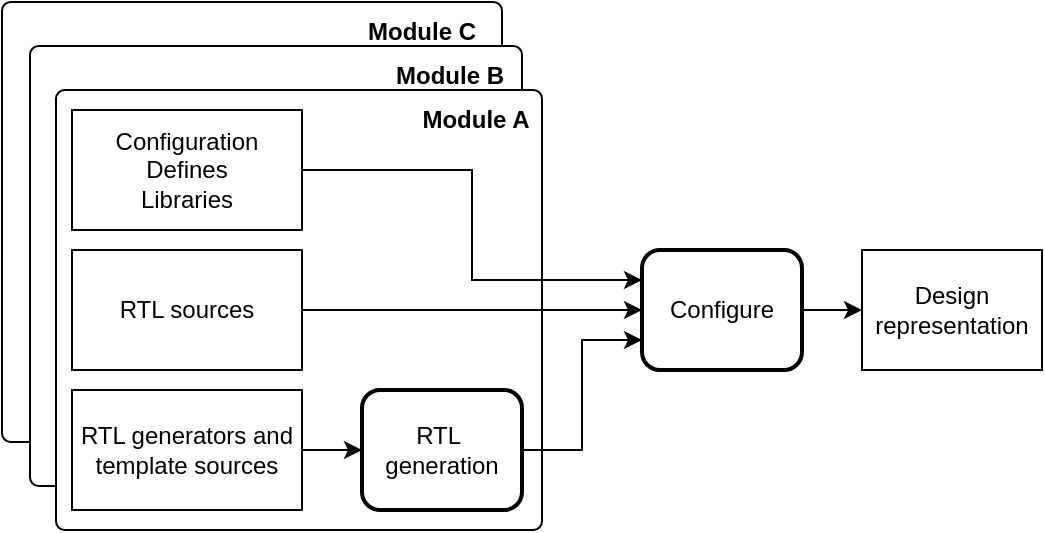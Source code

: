<mxfile version="21.6.5" type="device" pages="9">
  <diagram name="RTL" id="B0yNDXRq8wvSZkkPDZ4h">
    <mxGraphModel dx="968" dy="2349" grid="1" gridSize="10" guides="1" tooltips="1" connect="1" arrows="1" fold="1" page="1" pageScale="1" pageWidth="827" pageHeight="1169" math="0" shadow="0">
      <root>
        <mxCell id="0" />
        <mxCell id="1" parent="0" />
        <mxCell id="Z4VkokxyRcRMqYuDKTM2-3" value="" style="rounded=1;whiteSpace=wrap;html=1;arcSize=2;" parent="1" vertex="1">
          <mxGeometry x="60" y="-4" width="250" height="220" as="geometry" />
        </mxCell>
        <mxCell id="Z4VkokxyRcRMqYuDKTM2-2" value="" style="rounded=1;whiteSpace=wrap;html=1;arcSize=2;" parent="1" vertex="1">
          <mxGeometry x="74" y="18" width="246" height="220" as="geometry" />
        </mxCell>
        <mxCell id="Z4VkokxyRcRMqYuDKTM2-1" value="" style="rounded=1;whiteSpace=wrap;html=1;arcSize=2;" parent="1" vertex="1">
          <mxGeometry x="87" y="40" width="243" height="220" as="geometry" />
        </mxCell>
        <mxCell id="qXFSU8tJZclAv1oWG27S-12" style="edgeStyle=orthogonalEdgeStyle;rounded=0;orthogonalLoop=1;jettySize=auto;html=1;exitX=1;exitY=0.5;exitDx=0;exitDy=0;entryX=0;entryY=0.75;entryDx=0;entryDy=0;" parent="1" source="qXFSU8tJZclAv1oWG27S-3" target="PfZy2kw3USagzh-RdwVe-1" edge="1">
          <mxGeometry relative="1" as="geometry">
            <mxPoint x="360" y="165" as="targetPoint" />
          </mxGeometry>
        </mxCell>
        <mxCell id="qXFSU8tJZclAv1oWG27S-3" value="RTL&amp;nbsp; generation" style="rounded=1;whiteSpace=wrap;html=1;strokeWidth=2;" parent="1" vertex="1">
          <mxGeometry x="240" y="190" width="80" height="60" as="geometry" />
        </mxCell>
        <mxCell id="qXFSU8tJZclAv1oWG27S-5" style="edgeStyle=orthogonalEdgeStyle;rounded=0;orthogonalLoop=1;jettySize=auto;html=1;exitX=1;exitY=0.5;exitDx=0;exitDy=0;entryX=0;entryY=0.5;entryDx=0;entryDy=0;" parent="1" source="qXFSU8tJZclAv1oWG27S-4" target="qXFSU8tJZclAv1oWG27S-3" edge="1">
          <mxGeometry relative="1" as="geometry" />
        </mxCell>
        <mxCell id="qXFSU8tJZclAv1oWG27S-4" value="RTL generators and template sources" style="rounded=0;whiteSpace=wrap;html=1;" parent="1" vertex="1">
          <mxGeometry x="95" y="190" width="115" height="60" as="geometry" />
        </mxCell>
        <mxCell id="qXFSU8tJZclAv1oWG27S-11" style="edgeStyle=orthogonalEdgeStyle;rounded=0;orthogonalLoop=1;jettySize=auto;html=1;exitX=1;exitY=0.5;exitDx=0;exitDy=0;entryX=0;entryY=0.5;entryDx=0;entryDy=0;" parent="1" source="qXFSU8tJZclAv1oWG27S-6" target="PfZy2kw3USagzh-RdwVe-1" edge="1">
          <mxGeometry relative="1" as="geometry">
            <mxPoint x="360" y="150" as="targetPoint" />
          </mxGeometry>
        </mxCell>
        <mxCell id="qXFSU8tJZclAv1oWG27S-6" value="RTL sources" style="rounded=0;whiteSpace=wrap;html=1;" parent="1" vertex="1">
          <mxGeometry x="95" y="120" width="115" height="60" as="geometry" />
        </mxCell>
        <mxCell id="qXFSU8tJZclAv1oWG27S-10" style="edgeStyle=orthogonalEdgeStyle;rounded=0;orthogonalLoop=1;jettySize=auto;html=1;exitX=1;exitY=0.5;exitDx=0;exitDy=0;entryX=0;entryY=0.25;entryDx=0;entryDy=0;" parent="1" source="qXFSU8tJZclAv1oWG27S-7" target="PfZy2kw3USagzh-RdwVe-1" edge="1">
          <mxGeometry relative="1" as="geometry">
            <mxPoint x="360" y="135" as="targetPoint" />
          </mxGeometry>
        </mxCell>
        <mxCell id="qXFSU8tJZclAv1oWG27S-7" value="Configuration&lt;br&gt;Defines&lt;br&gt;Libraries" style="rounded=0;whiteSpace=wrap;html=1;" parent="1" vertex="1">
          <mxGeometry x="95" y="50" width="115" height="60" as="geometry" />
        </mxCell>
        <mxCell id="Z4VkokxyRcRMqYuDKTM2-4" value="Module A" style="text;strokeColor=none;align=center;fillColor=none;html=1;verticalAlign=middle;whiteSpace=wrap;rounded=0;fontStyle=1" parent="1" vertex="1">
          <mxGeometry x="267" y="40" width="60" height="30" as="geometry" />
        </mxCell>
        <mxCell id="Z4VkokxyRcRMqYuDKTM2-5" value="Module B" style="text;strokeColor=none;align=center;fillColor=none;html=1;verticalAlign=middle;whiteSpace=wrap;rounded=0;fontStyle=1" parent="1" vertex="1">
          <mxGeometry x="254" y="18" width="60" height="30" as="geometry" />
        </mxCell>
        <mxCell id="Z4VkokxyRcRMqYuDKTM2-6" value="Module C" style="text;strokeColor=none;align=center;fillColor=none;html=1;verticalAlign=middle;whiteSpace=wrap;rounded=0;fontStyle=1" parent="1" vertex="1">
          <mxGeometry x="240" y="-4" width="60" height="30" as="geometry" />
        </mxCell>
        <mxCell id="PfZy2kw3USagzh-RdwVe-4" style="edgeStyle=orthogonalEdgeStyle;rounded=0;orthogonalLoop=1;jettySize=auto;html=1;exitX=1;exitY=0.5;exitDx=0;exitDy=0;" parent="1" source="PfZy2kw3USagzh-RdwVe-1" target="PfZy2kw3USagzh-RdwVe-2" edge="1">
          <mxGeometry relative="1" as="geometry" />
        </mxCell>
        <mxCell id="PfZy2kw3USagzh-RdwVe-1" value="Configure" style="rounded=1;whiteSpace=wrap;html=1;strokeWidth=2;" parent="1" vertex="1">
          <mxGeometry x="380" y="120" width="80" height="60" as="geometry" />
        </mxCell>
        <mxCell id="PfZy2kw3USagzh-RdwVe-2" value="Design representation" style="rounded=1;whiteSpace=wrap;html=1;arcSize=0;" parent="1" vertex="1">
          <mxGeometry x="490" y="120" width="90" height="60" as="geometry" />
        </mxCell>
      </root>
    </mxGraphModel>
  </diagram>
  <diagram id="n8waiOgV3sGYRA2qFpI3" name="DFT">
    <mxGraphModel dx="968" dy="1180" grid="1" gridSize="10" guides="1" tooltips="1" connect="1" arrows="1" fold="1" page="1" pageScale="1" pageWidth="827" pageHeight="1169" math="0" shadow="0">
      <root>
        <mxCell id="0" />
        <mxCell id="1" parent="0" />
        <mxCell id="MOwKaSTvNnvU9aCQNDsC-2" value="DFT insertion" style="rounded=1;whiteSpace=wrap;html=1;strokeWidth=2;" parent="1" vertex="1">
          <mxGeometry x="440" y="310" width="80" height="60" as="geometry" />
        </mxCell>
        <mxCell id="R_bGWo1IctHO77o3UZKh-1" style="edgeStyle=orthogonalEdgeStyle;rounded=0;orthogonalLoop=1;jettySize=auto;html=1;exitX=1;exitY=0.5;exitDx=0;exitDy=0;entryX=0;entryY=0.5;entryDx=0;entryDy=0;" parent="1" source="MOwKaSTvNnvU9aCQNDsC-3" target="MOwKaSTvNnvU9aCQNDsC-2" edge="1">
          <mxGeometry relative="1" as="geometry" />
        </mxCell>
        <mxCell id="MOwKaSTvNnvU9aCQNDsC-3" value="Design representation" style="rounded=1;whiteSpace=wrap;html=1;arcSize=0;" parent="1" vertex="1">
          <mxGeometry x="310" y="310" width="90" height="60" as="geometry" />
        </mxCell>
      </root>
    </mxGraphModel>
  </diagram>
  <diagram name="Verif" id="YTs5L5ShLKBmyGkys1MM">
    <mxGraphModel dx="968" dy="2352" grid="1" gridSize="10" guides="1" tooltips="1" connect="1" arrows="1" fold="1" page="1" pageScale="1" pageWidth="827" pageHeight="1169" math="0" shadow="0">
      <root>
        <mxCell id="HUFgmtWyVbxiF6egx3v9-0" />
        <mxCell id="HUFgmtWyVbxiF6egx3v9-1" parent="HUFgmtWyVbxiF6egx3v9-0" />
        <mxCell id="HUFgmtWyVbxiF6egx3v9-2" value="" style="rounded=1;whiteSpace=wrap;html=1;arcSize=2;" vertex="1" parent="HUFgmtWyVbxiF6egx3v9-1">
          <mxGeometry x="60" y="-4" width="250" height="220" as="geometry" />
        </mxCell>
        <mxCell id="HUFgmtWyVbxiF6egx3v9-3" value="" style="rounded=1;whiteSpace=wrap;html=1;arcSize=2;" vertex="1" parent="HUFgmtWyVbxiF6egx3v9-1">
          <mxGeometry x="74" y="18" width="246" height="220" as="geometry" />
        </mxCell>
        <mxCell id="HUFgmtWyVbxiF6egx3v9-4" value="" style="rounded=1;whiteSpace=wrap;html=1;arcSize=2;" vertex="1" parent="HUFgmtWyVbxiF6egx3v9-1">
          <mxGeometry x="87" y="40" width="243" height="220" as="geometry" />
        </mxCell>
        <mxCell id="HUFgmtWyVbxiF6egx3v9-5" style="edgeStyle=orthogonalEdgeStyle;rounded=0;orthogonalLoop=1;jettySize=auto;html=1;exitX=1;exitY=0.5;exitDx=0;exitDy=0;entryX=0;entryY=0.75;entryDx=0;entryDy=0;" edge="1" parent="HUFgmtWyVbxiF6egx3v9-1" source="HUFgmtWyVbxiF6egx3v9-6" target="HUFgmtWyVbxiF6egx3v9-17">
          <mxGeometry relative="1" as="geometry">
            <mxPoint x="360" y="165" as="targetPoint" />
          </mxGeometry>
        </mxCell>
        <mxCell id="HUFgmtWyVbxiF6egx3v9-6" value="RTL&amp;nbsp; generation" style="rounded=1;whiteSpace=wrap;html=1;strokeWidth=2;" vertex="1" parent="HUFgmtWyVbxiF6egx3v9-1">
          <mxGeometry x="240" y="190" width="80" height="60" as="geometry" />
        </mxCell>
        <mxCell id="HUFgmtWyVbxiF6egx3v9-7" style="edgeStyle=orthogonalEdgeStyle;rounded=0;orthogonalLoop=1;jettySize=auto;html=1;exitX=1;exitY=0.5;exitDx=0;exitDy=0;entryX=0;entryY=0.5;entryDx=0;entryDy=0;" edge="1" parent="HUFgmtWyVbxiF6egx3v9-1" source="HUFgmtWyVbxiF6egx3v9-8" target="HUFgmtWyVbxiF6egx3v9-6">
          <mxGeometry relative="1" as="geometry" />
        </mxCell>
        <mxCell id="HUFgmtWyVbxiF6egx3v9-8" value="RTL generators and template sources" style="rounded=0;whiteSpace=wrap;html=1;" vertex="1" parent="HUFgmtWyVbxiF6egx3v9-1">
          <mxGeometry x="95" y="190" width="115" height="60" as="geometry" />
        </mxCell>
        <mxCell id="HUFgmtWyVbxiF6egx3v9-9" style="edgeStyle=orthogonalEdgeStyle;rounded=0;orthogonalLoop=1;jettySize=auto;html=1;exitX=1;exitY=0.5;exitDx=0;exitDy=0;entryX=0;entryY=0.5;entryDx=0;entryDy=0;" edge="1" parent="HUFgmtWyVbxiF6egx3v9-1" source="HUFgmtWyVbxiF6egx3v9-10" target="HUFgmtWyVbxiF6egx3v9-17">
          <mxGeometry relative="1" as="geometry">
            <mxPoint x="360" y="150" as="targetPoint" />
          </mxGeometry>
        </mxCell>
        <mxCell id="HUFgmtWyVbxiF6egx3v9-10" value="RTL sources,&amp;nbsp; models or stubs" style="rounded=0;whiteSpace=wrap;html=1;" vertex="1" parent="HUFgmtWyVbxiF6egx3v9-1">
          <mxGeometry x="95" y="120" width="115" height="60" as="geometry" />
        </mxCell>
        <mxCell id="HUFgmtWyVbxiF6egx3v9-11" style="edgeStyle=orthogonalEdgeStyle;rounded=0;orthogonalLoop=1;jettySize=auto;html=1;exitX=1;exitY=0.5;exitDx=0;exitDy=0;entryX=0;entryY=0.25;entryDx=0;entryDy=0;" edge="1" parent="HUFgmtWyVbxiF6egx3v9-1" source="HUFgmtWyVbxiF6egx3v9-12" target="HUFgmtWyVbxiF6egx3v9-17">
          <mxGeometry relative="1" as="geometry">
            <mxPoint x="360" y="135" as="targetPoint" />
          </mxGeometry>
        </mxCell>
        <mxCell id="HUFgmtWyVbxiF6egx3v9-12" value="Configuration&lt;br&gt;Defines&lt;br&gt;Libraries" style="rounded=0;whiteSpace=wrap;html=1;" vertex="1" parent="HUFgmtWyVbxiF6egx3v9-1">
          <mxGeometry x="95" y="50" width="115" height="60" as="geometry" />
        </mxCell>
        <mxCell id="HUFgmtWyVbxiF6egx3v9-13" value="Module A" style="text;strokeColor=none;align=center;fillColor=none;html=1;verticalAlign=middle;whiteSpace=wrap;rounded=0;fontStyle=1" vertex="1" parent="HUFgmtWyVbxiF6egx3v9-1">
          <mxGeometry x="267" y="40" width="60" height="30" as="geometry" />
        </mxCell>
        <mxCell id="HUFgmtWyVbxiF6egx3v9-14" value="Module B" style="text;strokeColor=none;align=center;fillColor=none;html=1;verticalAlign=middle;whiteSpace=wrap;rounded=0;fontStyle=1" vertex="1" parent="HUFgmtWyVbxiF6egx3v9-1">
          <mxGeometry x="254" y="18" width="60" height="30" as="geometry" />
        </mxCell>
        <mxCell id="HUFgmtWyVbxiF6egx3v9-15" value="Module C" style="text;strokeColor=none;align=center;fillColor=none;html=1;verticalAlign=middle;whiteSpace=wrap;rounded=0;fontStyle=1" vertex="1" parent="HUFgmtWyVbxiF6egx3v9-1">
          <mxGeometry x="240" y="-4" width="60" height="30" as="geometry" />
        </mxCell>
        <mxCell id="HUFgmtWyVbxiF6egx3v9-16" style="edgeStyle=orthogonalEdgeStyle;rounded=0;orthogonalLoop=1;jettySize=auto;html=1;exitX=1;exitY=0.5;exitDx=0;exitDy=0;" edge="1" parent="HUFgmtWyVbxiF6egx3v9-1" source="HUFgmtWyVbxiF6egx3v9-17" target="HUFgmtWyVbxiF6egx3v9-18">
          <mxGeometry relative="1" as="geometry" />
        </mxCell>
        <mxCell id="HUFgmtWyVbxiF6egx3v9-17" value="Configure" style="rounded=1;whiteSpace=wrap;html=1;strokeWidth=2;" vertex="1" parent="HUFgmtWyVbxiF6egx3v9-1">
          <mxGeometry x="380" y="120" width="80" height="60" as="geometry" />
        </mxCell>
        <mxCell id="HUFgmtWyVbxiF6egx3v9-18" value="Verification representation" style="rounded=1;whiteSpace=wrap;html=1;arcSize=0;" vertex="1" parent="HUFgmtWyVbxiF6egx3v9-1">
          <mxGeometry x="490" y="120" width="90" height="60" as="geometry" />
        </mxCell>
        <mxCell id="HUFgmtWyVbxiF6egx3v9-19" value="" style="rounded=1;whiteSpace=wrap;html=1;arcSize=2;" vertex="1" parent="HUFgmtWyVbxiF6egx3v9-1">
          <mxGeometry x="60" y="280" width="250" height="220" as="geometry" />
        </mxCell>
        <mxCell id="HUFgmtWyVbxiF6egx3v9-20" value="" style="rounded=1;whiteSpace=wrap;html=1;arcSize=2;" vertex="1" parent="HUFgmtWyVbxiF6egx3v9-1">
          <mxGeometry x="74" y="302" width="246" height="220" as="geometry" />
        </mxCell>
        <mxCell id="HUFgmtWyVbxiF6egx3v9-21" value="" style="rounded=1;whiteSpace=wrap;html=1;arcSize=2;" vertex="1" parent="HUFgmtWyVbxiF6egx3v9-1">
          <mxGeometry x="87" y="324" width="243" height="220" as="geometry" />
        </mxCell>
        <mxCell id="HUFgmtWyVbxiF6egx3v9-22" style="edgeStyle=orthogonalEdgeStyle;rounded=0;orthogonalLoop=1;jettySize=auto;html=1;exitX=1;exitY=0.5;exitDx=0;exitDy=0;entryX=0.75;entryY=1;entryDx=0;entryDy=0;" edge="1" parent="HUFgmtWyVbxiF6egx3v9-1" source="HUFgmtWyVbxiF6egx3v9-23" target="HUFgmtWyVbxiF6egx3v9-17">
          <mxGeometry relative="1" as="geometry">
            <mxPoint x="380" y="449" as="targetPoint" />
          </mxGeometry>
        </mxCell>
        <mxCell id="HUFgmtWyVbxiF6egx3v9-23" value="Code generation" style="rounded=1;whiteSpace=wrap;html=1;strokeWidth=2;" vertex="1" parent="HUFgmtWyVbxiF6egx3v9-1">
          <mxGeometry x="240" y="474" width="80" height="60" as="geometry" />
        </mxCell>
        <mxCell id="HUFgmtWyVbxiF6egx3v9-24" style="edgeStyle=orthogonalEdgeStyle;rounded=0;orthogonalLoop=1;jettySize=auto;html=1;exitX=1;exitY=0.5;exitDx=0;exitDy=0;entryX=0;entryY=0.5;entryDx=0;entryDy=0;" edge="1" parent="HUFgmtWyVbxiF6egx3v9-1" source="HUFgmtWyVbxiF6egx3v9-25" target="HUFgmtWyVbxiF6egx3v9-23">
          <mxGeometry relative="1" as="geometry" />
        </mxCell>
        <mxCell id="HUFgmtWyVbxiF6egx3v9-25" value="Generators and templates" style="rounded=0;whiteSpace=wrap;html=1;" vertex="1" parent="HUFgmtWyVbxiF6egx3v9-1">
          <mxGeometry x="95" y="474" width="115" height="60" as="geometry" />
        </mxCell>
        <mxCell id="HUFgmtWyVbxiF6egx3v9-26" style="edgeStyle=orthogonalEdgeStyle;rounded=0;orthogonalLoop=1;jettySize=auto;html=1;exitX=1;exitY=0.5;exitDx=0;exitDy=0;entryX=0.5;entryY=1;entryDx=0;entryDy=0;" edge="1" parent="HUFgmtWyVbxiF6egx3v9-1" source="HUFgmtWyVbxiF6egx3v9-27" target="HUFgmtWyVbxiF6egx3v9-17">
          <mxGeometry relative="1" as="geometry" />
        </mxCell>
        <mxCell id="HUFgmtWyVbxiF6egx3v9-27" value="TB sources" style="rounded=0;whiteSpace=wrap;html=1;" vertex="1" parent="HUFgmtWyVbxiF6egx3v9-1">
          <mxGeometry x="95" y="404" width="115" height="60" as="geometry" />
        </mxCell>
        <mxCell id="HUFgmtWyVbxiF6egx3v9-28" style="edgeStyle=orthogonalEdgeStyle;rounded=0;orthogonalLoop=1;jettySize=auto;html=1;exitX=1;exitY=0.5;exitDx=0;exitDy=0;entryX=0.25;entryY=1;entryDx=0;entryDy=0;" edge="1" parent="HUFgmtWyVbxiF6egx3v9-1" source="HUFgmtWyVbxiF6egx3v9-29" target="HUFgmtWyVbxiF6egx3v9-17">
          <mxGeometry relative="1" as="geometry" />
        </mxCell>
        <mxCell id="HUFgmtWyVbxiF6egx3v9-29" value="Configuration&lt;br&gt;Defines&lt;br&gt;Libraries" style="rounded=0;whiteSpace=wrap;html=1;" vertex="1" parent="HUFgmtWyVbxiF6egx3v9-1">
          <mxGeometry x="95" y="334" width="115" height="60" as="geometry" />
        </mxCell>
        <mxCell id="HUFgmtWyVbxiF6egx3v9-30" value="Module A" style="text;strokeColor=none;align=center;fillColor=none;html=1;verticalAlign=middle;whiteSpace=wrap;rounded=0;fontStyle=1" vertex="1" parent="HUFgmtWyVbxiF6egx3v9-1">
          <mxGeometry x="267" y="324" width="60" height="30" as="geometry" />
        </mxCell>
        <mxCell id="HUFgmtWyVbxiF6egx3v9-31" value="Module B" style="text;strokeColor=none;align=center;fillColor=none;html=1;verticalAlign=middle;whiteSpace=wrap;rounded=0;fontStyle=1" vertex="1" parent="HUFgmtWyVbxiF6egx3v9-1">
          <mxGeometry x="254" y="302" width="60" height="30" as="geometry" />
        </mxCell>
        <mxCell id="HUFgmtWyVbxiF6egx3v9-32" value="Module C" style="text;strokeColor=none;align=center;fillColor=none;html=1;verticalAlign=middle;whiteSpace=wrap;rounded=0;fontStyle=1" vertex="1" parent="HUFgmtWyVbxiF6egx3v9-1">
          <mxGeometry x="240" y="280" width="60" height="30" as="geometry" />
        </mxCell>
      </root>
    </mxGraphModel>
  </diagram>
  <diagram id="UKBPgyEUx9z6I8RMuNF_" name="Lint">
    <mxGraphModel dx="968" dy="1183" grid="1" gridSize="10" guides="1" tooltips="1" connect="1" arrows="1" fold="1" page="1" pageScale="1" pageWidth="827" pageHeight="1169" math="0" shadow="0">
      <root>
        <mxCell id="0" />
        <mxCell id="1" parent="0" />
        <mxCell id="xOR_3Htnd0OdOqM46-nr-3" style="edgeStyle=orthogonalEdgeStyle;rounded=0;orthogonalLoop=1;jettySize=auto;html=1;exitX=1;exitY=0.5;exitDx=0;exitDy=0;" parent="1" source="S7Mij1xXWcj3-4IpG78J-1" target="xOR_3Htnd0OdOqM46-nr-1" edge="1">
          <mxGeometry relative="1" as="geometry" />
        </mxCell>
        <mxCell id="S7Mij1xXWcj3-4IpG78J-1" value="Design representation" style="rounded=1;whiteSpace=wrap;html=1;arcSize=0;" parent="1" vertex="1">
          <mxGeometry x="160" y="150" width="90" height="60" as="geometry" />
        </mxCell>
        <mxCell id="xOR_3Htnd0OdOqM46-nr-4" style="edgeStyle=orthogonalEdgeStyle;rounded=0;orthogonalLoop=1;jettySize=auto;html=1;exitX=1;exitY=0.5;exitDx=0;exitDy=0;entryX=0;entryY=0.5;entryDx=0;entryDy=0;" parent="1" source="xOR_3Htnd0OdOqM46-nr-1" target="xOR_3Htnd0OdOqM46-nr-2" edge="1">
          <mxGeometry relative="1" as="geometry" />
        </mxCell>
        <mxCell id="xOR_3Htnd0OdOqM46-nr-1" value="Lint check" style="rounded=1;whiteSpace=wrap;html=1;strokeWidth=2;" parent="1" vertex="1">
          <mxGeometry x="290" y="150" width="80" height="60" as="geometry" />
        </mxCell>
        <mxCell id="xOR_3Htnd0OdOqM46-nr-2" value="Messages" style="rounded=1;whiteSpace=wrap;html=1;arcSize=0;" parent="1" vertex="1">
          <mxGeometry x="400" y="165" width="90" height="30" as="geometry" />
        </mxCell>
      </root>
    </mxGraphModel>
  </diagram>
  <diagram id="UkN8w8ObjLFK9VSbSAsk" name="CDC">
    <mxGraphModel dx="968" dy="1183" grid="1" gridSize="10" guides="1" tooltips="1" connect="1" arrows="1" fold="1" page="1" pageScale="1" pageWidth="827" pageHeight="1169" math="0" shadow="0">
      <root>
        <mxCell id="0" />
        <mxCell id="1" parent="0" />
        <mxCell id="nKgrQlH8aPRf_Liyrpg4-1" style="edgeStyle=orthogonalEdgeStyle;rounded=0;orthogonalLoop=1;jettySize=auto;html=1;exitX=1;exitY=0.5;exitDx=0;exitDy=0;" edge="1" parent="1" source="nKgrQlH8aPRf_Liyrpg4-2" target="nKgrQlH8aPRf_Liyrpg4-4">
          <mxGeometry relative="1" as="geometry" />
        </mxCell>
        <mxCell id="nKgrQlH8aPRf_Liyrpg4-2" value="Design representation" style="rounded=1;whiteSpace=wrap;html=1;arcSize=0;" vertex="1" parent="1">
          <mxGeometry x="160" y="280" width="90" height="60" as="geometry" />
        </mxCell>
        <mxCell id="nKgrQlH8aPRf_Liyrpg4-3" style="edgeStyle=orthogonalEdgeStyle;rounded=0;orthogonalLoop=1;jettySize=auto;html=1;exitX=1;exitY=0.5;exitDx=0;exitDy=0;entryX=0;entryY=0.5;entryDx=0;entryDy=0;" edge="1" parent="1" source="nKgrQlH8aPRf_Liyrpg4-4" target="nKgrQlH8aPRf_Liyrpg4-5">
          <mxGeometry relative="1" as="geometry" />
        </mxCell>
        <mxCell id="nKgrQlH8aPRf_Liyrpg4-4" value="CDC/RDC check" style="rounded=1;whiteSpace=wrap;html=1;strokeWidth=2;" vertex="1" parent="1">
          <mxGeometry x="290" y="280" width="80" height="60" as="geometry" />
        </mxCell>
        <mxCell id="nKgrQlH8aPRf_Liyrpg4-5" value="Messages" style="rounded=1;whiteSpace=wrap;html=1;arcSize=0;" vertex="1" parent="1">
          <mxGeometry x="400" y="295" width="90" height="30" as="geometry" />
        </mxCell>
      </root>
    </mxGraphModel>
  </diagram>
  <diagram id="2v27ZiuWAX9PAVK80M9K" name="Formal">
    <mxGraphModel dx="968" dy="1180" grid="1" gridSize="10" guides="1" tooltips="1" connect="1" arrows="1" fold="1" page="1" pageScale="1" pageWidth="827" pageHeight="1169" math="0" shadow="0">
      <root>
        <mxCell id="0" />
        <mxCell id="1" parent="0" />
        <mxCell id="7xuDcD88LjyVAfZ-qE1Q-4" value="Formal property check" style="rounded=1;whiteSpace=wrap;html=1;strokeWidth=2;" parent="1" vertex="1">
          <mxGeometry x="300" y="300" width="80" height="60" as="geometry" />
        </mxCell>
        <mxCell id="1VQ50KIGIqYbHMcLRoZb-1" style="edgeStyle=orthogonalEdgeStyle;rounded=0;orthogonalLoop=1;jettySize=auto;html=1;exitX=1;exitY=0.5;exitDx=0;exitDy=0;entryX=0;entryY=0.25;entryDx=0;entryDy=0;" edge="1" parent="1" source="jH71ouVLhZKUc96eJFPM-1" target="7xuDcD88LjyVAfZ-qE1Q-4">
          <mxGeometry relative="1" as="geometry" />
        </mxCell>
        <mxCell id="jH71ouVLhZKUc96eJFPM-1" value="Verification representation" style="rounded=1;whiteSpace=wrap;html=1;arcSize=0;" parent="1" vertex="1">
          <mxGeometry x="160" y="280" width="90" height="40" as="geometry" />
        </mxCell>
        <mxCell id="KMLCQzAyMYXwG7j8XHvO-3" style="edgeStyle=orthogonalEdgeStyle;rounded=0;orthogonalLoop=1;jettySize=auto;html=1;exitX=1;exitY=0.5;exitDx=0;exitDy=0;entryX=0;entryY=0.75;entryDx=0;entryDy=0;" edge="1" parent="1" source="KMLCQzAyMYXwG7j8XHvO-1" target="7xuDcD88LjyVAfZ-qE1Q-4">
          <mxGeometry relative="1" as="geometry" />
        </mxCell>
        <mxCell id="KMLCQzAyMYXwG7j8XHvO-1" value="Properties" style="rounded=1;whiteSpace=wrap;html=1;arcSize=0;" vertex="1" parent="1">
          <mxGeometry x="160" y="340" width="90" height="40" as="geometry" />
        </mxCell>
      </root>
    </mxGraphModel>
  </diagram>
  <diagram id="ZHJJvEiGn85X7VlKdywU" name="Simulation">
    <mxGraphModel dx="968" dy="1180" grid="1" gridSize="10" guides="1" tooltips="1" connect="1" arrows="1" fold="1" page="1" pageScale="1" pageWidth="827" pageHeight="1169" math="0" shadow="0">
      <root>
        <mxCell id="0" />
        <mxCell id="1" parent="0" />
        <mxCell id="UyRI-LVGRLTtrUxnm_EW-9" value="" style="rounded=1;whiteSpace=wrap;html=1;arcSize=6;" vertex="1" parent="1">
          <mxGeometry x="280" y="380" width="200" height="130" as="geometry" />
        </mxCell>
        <mxCell id="UyRI-LVGRLTtrUxnm_EW-6" value="" style="rounded=1;whiteSpace=wrap;html=1;arcSize=6;" vertex="1" parent="1">
          <mxGeometry x="290" y="390" width="200" height="130" as="geometry" />
        </mxCell>
        <mxCell id="UyRI-LVGRLTtrUxnm_EW-4" value="" style="rounded=1;whiteSpace=wrap;html=1;arcSize=6;" vertex="1" parent="1">
          <mxGeometry x="300" y="400" width="200" height="130" as="geometry" />
        </mxCell>
        <mxCell id="UyRI-LVGRLTtrUxnm_EW-17" style="edgeStyle=orthogonalEdgeStyle;rounded=0;orthogonalLoop=1;jettySize=auto;html=1;exitX=1;exitY=0.5;exitDx=0;exitDy=0;entryX=0;entryY=0.5;entryDx=0;entryDy=0;" edge="1" parent="1" source="dOuq_5Qqy4L8zi6nhhlq-3" target="UyRI-LVGRLTtrUxnm_EW-13">
          <mxGeometry relative="1" as="geometry" />
        </mxCell>
        <mxCell id="UyRI-LVGRLTtrUxnm_EW-18" style="edgeStyle=orthogonalEdgeStyle;rounded=0;orthogonalLoop=1;jettySize=auto;html=1;exitX=1;exitY=0.25;exitDx=0;exitDy=0;entryX=0;entryY=0.25;entryDx=0;entryDy=0;" edge="1" parent="1" source="dOuq_5Qqy4L8zi6nhhlq-3" target="UyRI-LVGRLTtrUxnm_EW-11">
          <mxGeometry relative="1" as="geometry" />
        </mxCell>
        <mxCell id="dOuq_5Qqy4L8zi6nhhlq-3" value="Simulation (including coverage)" style="rounded=1;whiteSpace=wrap;html=1;strokeWidth=2;" parent="1" vertex="1">
          <mxGeometry x="400" y="410" width="80" height="60" as="geometry" />
        </mxCell>
        <mxCell id="UyRI-LVGRLTtrUxnm_EW-8" style="edgeStyle=orthogonalEdgeStyle;rounded=0;orthogonalLoop=1;jettySize=auto;html=1;exitX=1;exitY=0.5;exitDx=0;exitDy=0;entryX=0;entryY=0.5;entryDx=0;entryDy=0;" edge="1" parent="1" source="dOuq_5Qqy4L8zi6nhhlq-5" target="dOuq_5Qqy4L8zi6nhhlq-3">
          <mxGeometry relative="1" as="geometry" />
        </mxCell>
        <mxCell id="dOuq_5Qqy4L8zi6nhhlq-5" value="Verification representation" style="rounded=1;whiteSpace=wrap;html=1;arcSize=0;" parent="1" vertex="1">
          <mxGeometry x="160" y="420" width="90" height="40" as="geometry" />
        </mxCell>
        <mxCell id="UyRI-LVGRLTtrUxnm_EW-10" style="edgeStyle=orthogonalEdgeStyle;rounded=0;orthogonalLoop=1;jettySize=auto;html=1;exitX=1;exitY=0.5;exitDx=0;exitDy=0;entryX=0;entryY=0.5;entryDx=0;entryDy=0;" edge="1" parent="1" source="mfsCKpoQ8q_4i1Csi5Wa-1" target="UyRI-LVGRLTtrUxnm_EW-1">
          <mxGeometry relative="1" as="geometry" />
        </mxCell>
        <mxCell id="mfsCKpoQ8q_4i1Csi5Wa-1" value="Testbench stimulus" style="rounded=1;whiteSpace=wrap;html=1;arcSize=0;" parent="1" vertex="1">
          <mxGeometry x="160" y="480" width="90" height="40" as="geometry" />
        </mxCell>
        <mxCell id="UyRI-LVGRLTtrUxnm_EW-3" style="edgeStyle=orthogonalEdgeStyle;rounded=0;orthogonalLoop=1;jettySize=auto;html=1;exitX=1;exitY=0.5;exitDx=0;exitDy=0;entryX=0.5;entryY=1;entryDx=0;entryDy=0;" edge="1" parent="1" source="UyRI-LVGRLTtrUxnm_EW-1" target="dOuq_5Qqy4L8zi6nhhlq-3">
          <mxGeometry relative="1" as="geometry" />
        </mxCell>
        <mxCell id="UyRI-LVGRLTtrUxnm_EW-1" value="Test generation" style="rounded=1;whiteSpace=wrap;html=1;strokeWidth=2;" vertex="1" parent="1">
          <mxGeometry x="320" y="480" width="80" height="40" as="geometry" />
        </mxCell>
        <mxCell id="UyRI-LVGRLTtrUxnm_EW-15" style="edgeStyle=orthogonalEdgeStyle;rounded=0;orthogonalLoop=1;jettySize=auto;html=1;exitX=0.5;exitY=1;exitDx=0;exitDy=0;entryX=0.5;entryY=0;entryDx=0;entryDy=0;" edge="1" parent="1" source="UyRI-LVGRLTtrUxnm_EW-11" target="UyRI-LVGRLTtrUxnm_EW-13">
          <mxGeometry relative="1" as="geometry" />
        </mxCell>
        <mxCell id="UyRI-LVGRLTtrUxnm_EW-11" value="Coverage merging" style="rounded=1;whiteSpace=wrap;html=1;strokeWidth=2;" vertex="1" parent="1">
          <mxGeometry x="550" y="415" width="80" height="40" as="geometry" />
        </mxCell>
        <mxCell id="UyRI-LVGRLTtrUxnm_EW-20" style="edgeStyle=orthogonalEdgeStyle;rounded=0;orthogonalLoop=1;jettySize=auto;html=1;exitX=1;exitY=0.5;exitDx=0;exitDy=0;" edge="1" parent="1" source="UyRI-LVGRLTtrUxnm_EW-13" target="UyRI-LVGRLTtrUxnm_EW-19">
          <mxGeometry relative="1" as="geometry" />
        </mxCell>
        <mxCell id="UyRI-LVGRLTtrUxnm_EW-13" value="Reporting" style="rounded=1;whiteSpace=wrap;html=1;strokeWidth=2;" vertex="1" parent="1">
          <mxGeometry x="550" y="480" width="80" height="40" as="geometry" />
        </mxCell>
        <mxCell id="UyRI-LVGRLTtrUxnm_EW-19" value="Reports" style="rounded=1;whiteSpace=wrap;html=1;arcSize=0;" vertex="1" parent="1">
          <mxGeometry x="660" y="480" width="90" height="40" as="geometry" />
        </mxCell>
        <mxCell id="UyRI-LVGRLTtrUxnm_EW-21" value="Random test instances" style="text;strokeColor=none;align=center;fillColor=none;html=1;verticalAlign=middle;whiteSpace=wrap;rounded=0;" vertex="1" parent="1">
          <mxGeometry x="312" y="350" width="136" height="30" as="geometry" />
        </mxCell>
      </root>
    </mxGraphModel>
  </diagram>
  <diagram id="rZ_puBguz8v3ogWsLN8l" name="Equiv">
    <mxGraphModel dx="968" dy="1183" grid="1" gridSize="10" guides="1" tooltips="1" connect="1" arrows="1" fold="1" page="1" pageScale="1" pageWidth="827" pageHeight="1169" math="0" shadow="0">
      <root>
        <mxCell id="0" />
        <mxCell id="1" parent="0" />
        <mxCell id="jk1Pa74M1XSe0s-mHk3D-1" style="edgeStyle=orthogonalEdgeStyle;rounded=0;orthogonalLoop=1;jettySize=auto;html=1;exitX=1;exitY=0.5;exitDx=0;exitDy=0;entryX=0;entryY=0.25;entryDx=0;entryDy=0;" edge="1" parent="1" source="jk1Pa74M1XSe0s-mHk3D-2" target="jk1Pa74M1XSe0s-mHk3D-3">
          <mxGeometry relative="1" as="geometry" />
        </mxCell>
        <mxCell id="jk1Pa74M1XSe0s-mHk3D-2" value="Design representation A&lt;br&gt;(reference)" style="rounded=1;whiteSpace=wrap;html=1;arcSize=0;" vertex="1" parent="1">
          <mxGeometry x="150" y="350" width="100" height="50" as="geometry" />
        </mxCell>
        <mxCell id="jk1Pa74M1XSe0s-mHk3D-3" value="Equivalence check" style="rounded=1;whiteSpace=wrap;html=1;strokeWidth=2;" vertex="1" parent="1">
          <mxGeometry x="300" y="380" width="80" height="60" as="geometry" />
        </mxCell>
        <mxCell id="jk1Pa74M1XSe0s-mHk3D-4" style="edgeStyle=orthogonalEdgeStyle;rounded=0;orthogonalLoop=1;jettySize=auto;html=1;exitX=1;exitY=0.5;exitDx=0;exitDy=0;entryX=0;entryY=0.75;entryDx=0;entryDy=0;" edge="1" parent="1" source="jk1Pa74M1XSe0s-mHk3D-5" target="jk1Pa74M1XSe0s-mHk3D-3">
          <mxGeometry relative="1" as="geometry" />
        </mxCell>
        <mxCell id="jk1Pa74M1XSe0s-mHk3D-5" value="Design representation B&lt;br&gt;(implementation)" style="rounded=1;whiteSpace=wrap;html=1;arcSize=0;" vertex="1" parent="1">
          <mxGeometry x="150" y="420" width="100" height="50" as="geometry" />
        </mxCell>
      </root>
    </mxGraphModel>
  </diagram>
  <diagram id="-PCNdr78gZ7H_3ELHpQI" name="Phys">
    <mxGraphModel dx="968" dy="1180" grid="1" gridSize="10" guides="1" tooltips="1" connect="1" arrows="1" fold="1" page="1" pageScale="1" pageWidth="827" pageHeight="1169" math="0" shadow="0">
      <root>
        <mxCell id="0" />
        <mxCell id="1" parent="0" />
        <mxCell id="78ZRKS5Qa-ep5gOW2kOd-1" style="edgeStyle=orthogonalEdgeStyle;rounded=0;orthogonalLoop=1;jettySize=auto;html=1;exitX=1;exitY=0.5;exitDx=0;exitDy=0;" parent="1" source="78ZRKS5Qa-ep5gOW2kOd-2" target="78ZRKS5Qa-ep5gOW2kOd-4" edge="1">
          <mxGeometry relative="1" as="geometry" />
        </mxCell>
        <mxCell id="78ZRKS5Qa-ep5gOW2kOd-2" value="Design representation" style="rounded=1;whiteSpace=wrap;html=1;arcSize=0;" parent="1" vertex="1">
          <mxGeometry x="180" y="150" width="90" height="60" as="geometry" />
        </mxCell>
        <mxCell id="78ZRKS5Qa-ep5gOW2kOd-13" style="edgeStyle=orthogonalEdgeStyle;rounded=0;orthogonalLoop=1;jettySize=auto;html=1;exitX=1;exitY=0.5;exitDx=0;exitDy=0;entryX=0;entryY=0.5;entryDx=0;entryDy=0;" parent="1" source="78ZRKS5Qa-ep5gOW2kOd-4" target="78ZRKS5Qa-ep5gOW2kOd-11" edge="1">
          <mxGeometry relative="1" as="geometry" />
        </mxCell>
        <mxCell id="78ZRKS5Qa-ep5gOW2kOd-4" value="Synthesis" style="rounded=1;whiteSpace=wrap;html=1;strokeWidth=2;" parent="1" vertex="1">
          <mxGeometry x="290" y="150" width="80" height="60" as="geometry" />
        </mxCell>
        <mxCell id="78ZRKS5Qa-ep5gOW2kOd-15" style="edgeStyle=orthogonalEdgeStyle;rounded=0;orthogonalLoop=1;jettySize=auto;html=1;exitX=1;exitY=0.5;exitDx=0;exitDy=0;entryX=0;entryY=0.5;entryDx=0;entryDy=0;" parent="1" source="78ZRKS5Qa-ep5gOW2kOd-6" target="78ZRKS5Qa-ep5gOW2kOd-7" edge="1">
          <mxGeometry relative="1" as="geometry" />
        </mxCell>
        <mxCell id="78ZRKS5Qa-ep5gOW2kOd-6" value="Floorplanning" style="rounded=1;whiteSpace=wrap;html=1;strokeWidth=2;" parent="1" vertex="1">
          <mxGeometry x="490" y="150" width="80" height="60" as="geometry" />
        </mxCell>
        <mxCell id="78ZRKS5Qa-ep5gOW2kOd-16" style="edgeStyle=orthogonalEdgeStyle;rounded=0;orthogonalLoop=1;jettySize=auto;html=1;exitX=1;exitY=0.5;exitDx=0;exitDy=0;entryX=0;entryY=0.5;entryDx=0;entryDy=0;" parent="1" source="78ZRKS5Qa-ep5gOW2kOd-7" target="78ZRKS5Qa-ep5gOW2kOd-8" edge="1">
          <mxGeometry relative="1" as="geometry" />
        </mxCell>
        <mxCell id="78ZRKS5Qa-ep5gOW2kOd-7" value="Placement" style="rounded=1;whiteSpace=wrap;html=1;strokeWidth=2;" parent="1" vertex="1">
          <mxGeometry x="590" y="150" width="80" height="60" as="geometry" />
        </mxCell>
        <mxCell id="78ZRKS5Qa-ep5gOW2kOd-17" style="edgeStyle=orthogonalEdgeStyle;rounded=0;orthogonalLoop=1;jettySize=auto;html=1;exitX=1;exitY=0.5;exitDx=0;exitDy=0;entryX=0;entryY=0.5;entryDx=0;entryDy=0;" parent="1" source="78ZRKS5Qa-ep5gOW2kOd-8" target="78ZRKS5Qa-ep5gOW2kOd-9" edge="1">
          <mxGeometry relative="1" as="geometry" />
        </mxCell>
        <mxCell id="78ZRKS5Qa-ep5gOW2kOd-8" value="Clock tree synthesis" style="rounded=1;whiteSpace=wrap;html=1;strokeWidth=2;" parent="1" vertex="1">
          <mxGeometry x="690" y="150" width="80" height="60" as="geometry" />
        </mxCell>
        <mxCell id="78ZRKS5Qa-ep5gOW2kOd-18" style="edgeStyle=orthogonalEdgeStyle;rounded=0;orthogonalLoop=1;jettySize=auto;html=1;exitX=1;exitY=0.5;exitDx=0;exitDy=0;entryX=0;entryY=0.5;entryDx=0;entryDy=0;" parent="1" source="78ZRKS5Qa-ep5gOW2kOd-9" target="78ZRKS5Qa-ep5gOW2kOd-10" edge="1">
          <mxGeometry relative="1" as="geometry" />
        </mxCell>
        <mxCell id="78ZRKS5Qa-ep5gOW2kOd-9" value="Routing" style="rounded=1;whiteSpace=wrap;html=1;strokeWidth=2;" parent="1" vertex="1">
          <mxGeometry x="790" y="150" width="80" height="60" as="geometry" />
        </mxCell>
        <mxCell id="78ZRKS5Qa-ep5gOW2kOd-19" style="edgeStyle=orthogonalEdgeStyle;rounded=0;orthogonalLoop=1;jettySize=auto;html=1;exitX=1;exitY=0.5;exitDx=0;exitDy=0;entryX=0;entryY=0.5;entryDx=0;entryDy=0;" parent="1" source="78ZRKS5Qa-ep5gOW2kOd-10" target="78ZRKS5Qa-ep5gOW2kOd-12" edge="1">
          <mxGeometry relative="1" as="geometry" />
        </mxCell>
        <mxCell id="78ZRKS5Qa-ep5gOW2kOd-10" value="Finishing" style="rounded=1;whiteSpace=wrap;html=1;strokeWidth=2;" parent="1" vertex="1">
          <mxGeometry x="890" y="150" width="80" height="60" as="geometry" />
        </mxCell>
        <mxCell id="78ZRKS5Qa-ep5gOW2kOd-14" style="edgeStyle=orthogonalEdgeStyle;rounded=0;orthogonalLoop=1;jettySize=auto;html=1;exitX=1;exitY=0.5;exitDx=0;exitDy=0;" parent="1" source="78ZRKS5Qa-ep5gOW2kOd-11" target="78ZRKS5Qa-ep5gOW2kOd-6" edge="1">
          <mxGeometry relative="1" as="geometry" />
        </mxCell>
        <mxCell id="78ZRKS5Qa-ep5gOW2kOd-11" value="Scan&lt;br&gt;insertion" style="rounded=1;whiteSpace=wrap;html=1;strokeWidth=2;" parent="1" vertex="1">
          <mxGeometry x="390" y="150" width="80" height="60" as="geometry" />
        </mxCell>
        <mxCell id="78ZRKS5Qa-ep5gOW2kOd-12" value="GDSII" style="rounded=1;whiteSpace=wrap;html=1;arcSize=0;" parent="1" vertex="1">
          <mxGeometry x="990" y="150" width="90" height="60" as="geometry" />
        </mxCell>
      </root>
    </mxGraphModel>
  </diagram>
</mxfile>
